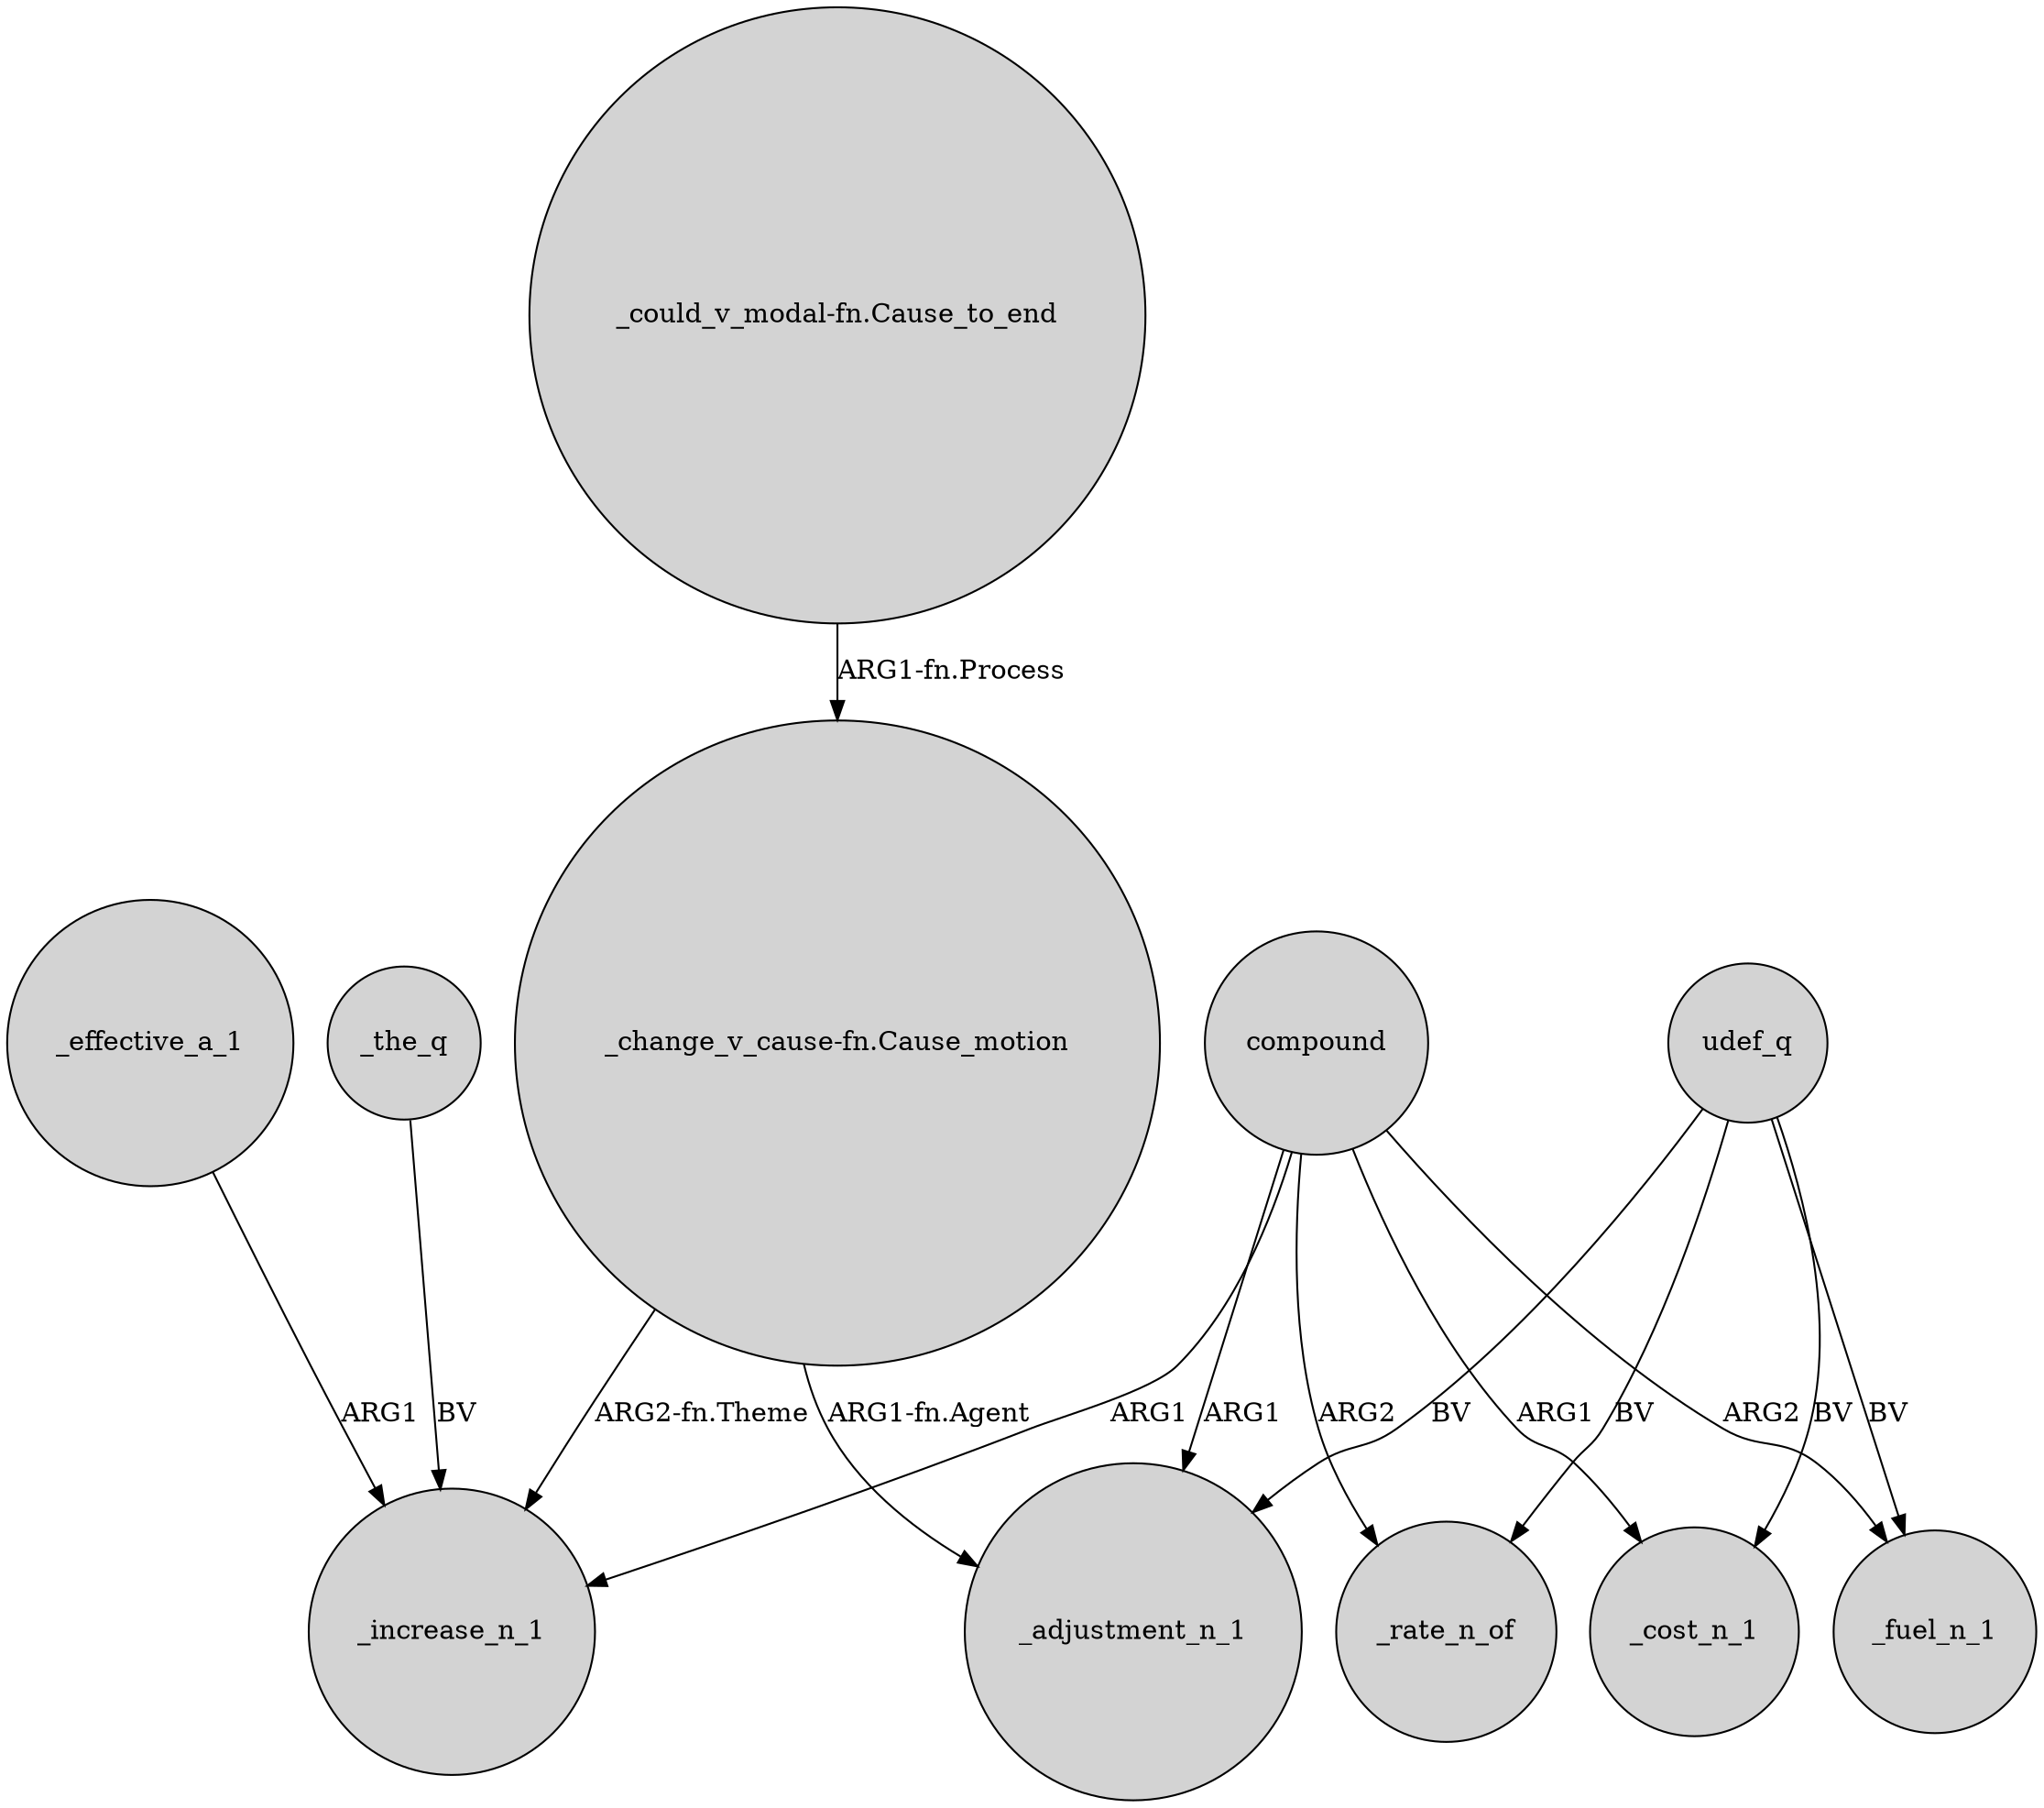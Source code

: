 digraph {
	node [shape=circle style=filled]
	"_could_v_modal-fn.Cause_to_end" -> "_change_v_cause-fn.Cause_motion" [label="ARG1-fn.Process"]
	compound -> _adjustment_n_1 [label=ARG1]
	compound -> _increase_n_1 [label=ARG1]
	"_change_v_cause-fn.Cause_motion" -> _increase_n_1 [label="ARG2-fn.Theme"]
	udef_q -> _rate_n_of [label=BV]
	compound -> _rate_n_of [label=ARG2]
	compound -> _cost_n_1 [label=ARG1]
	udef_q -> _fuel_n_1 [label=BV]
	"_change_v_cause-fn.Cause_motion" -> _adjustment_n_1 [label="ARG1-fn.Agent"]
	_effective_a_1 -> _increase_n_1 [label=ARG1]
	_the_q -> _increase_n_1 [label=BV]
	compound -> _fuel_n_1 [label=ARG2]
	udef_q -> _cost_n_1 [label=BV]
	udef_q -> _adjustment_n_1 [label=BV]
}

